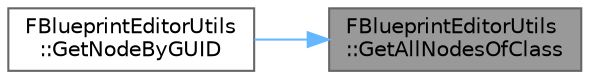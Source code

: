 digraph "FBlueprintEditorUtils::GetAllNodesOfClass"
{
 // INTERACTIVE_SVG=YES
 // LATEX_PDF_SIZE
  bgcolor="transparent";
  edge [fontname=Helvetica,fontsize=10,labelfontname=Helvetica,labelfontsize=10];
  node [fontname=Helvetica,fontsize=10,shape=box,height=0.2,width=0.4];
  rankdir="RL";
  Node1 [id="Node000001",label="FBlueprintEditorUtils\l::GetAllNodesOfClass",height=0.2,width=0.4,color="gray40", fillcolor="grey60", style="filled", fontcolor="black",tooltip="Returns all nodes in all graphs of the specified class."];
  Node1 -> Node2 [id="edge1_Node000001_Node000002",dir="back",color="steelblue1",style="solid",tooltip=" "];
  Node2 [id="Node000002",label="FBlueprintEditorUtils\l::GetNodeByGUID",height=0.2,width=0.4,color="grey40", fillcolor="white", style="filled",URL="$d1/db4/classFBlueprintEditorUtils.html#af3f51bf7ef3a9df70a24c7cdd2540d2d",tooltip="Searches all nodes in a Blueprint and checks for a matching Guid."];
}
